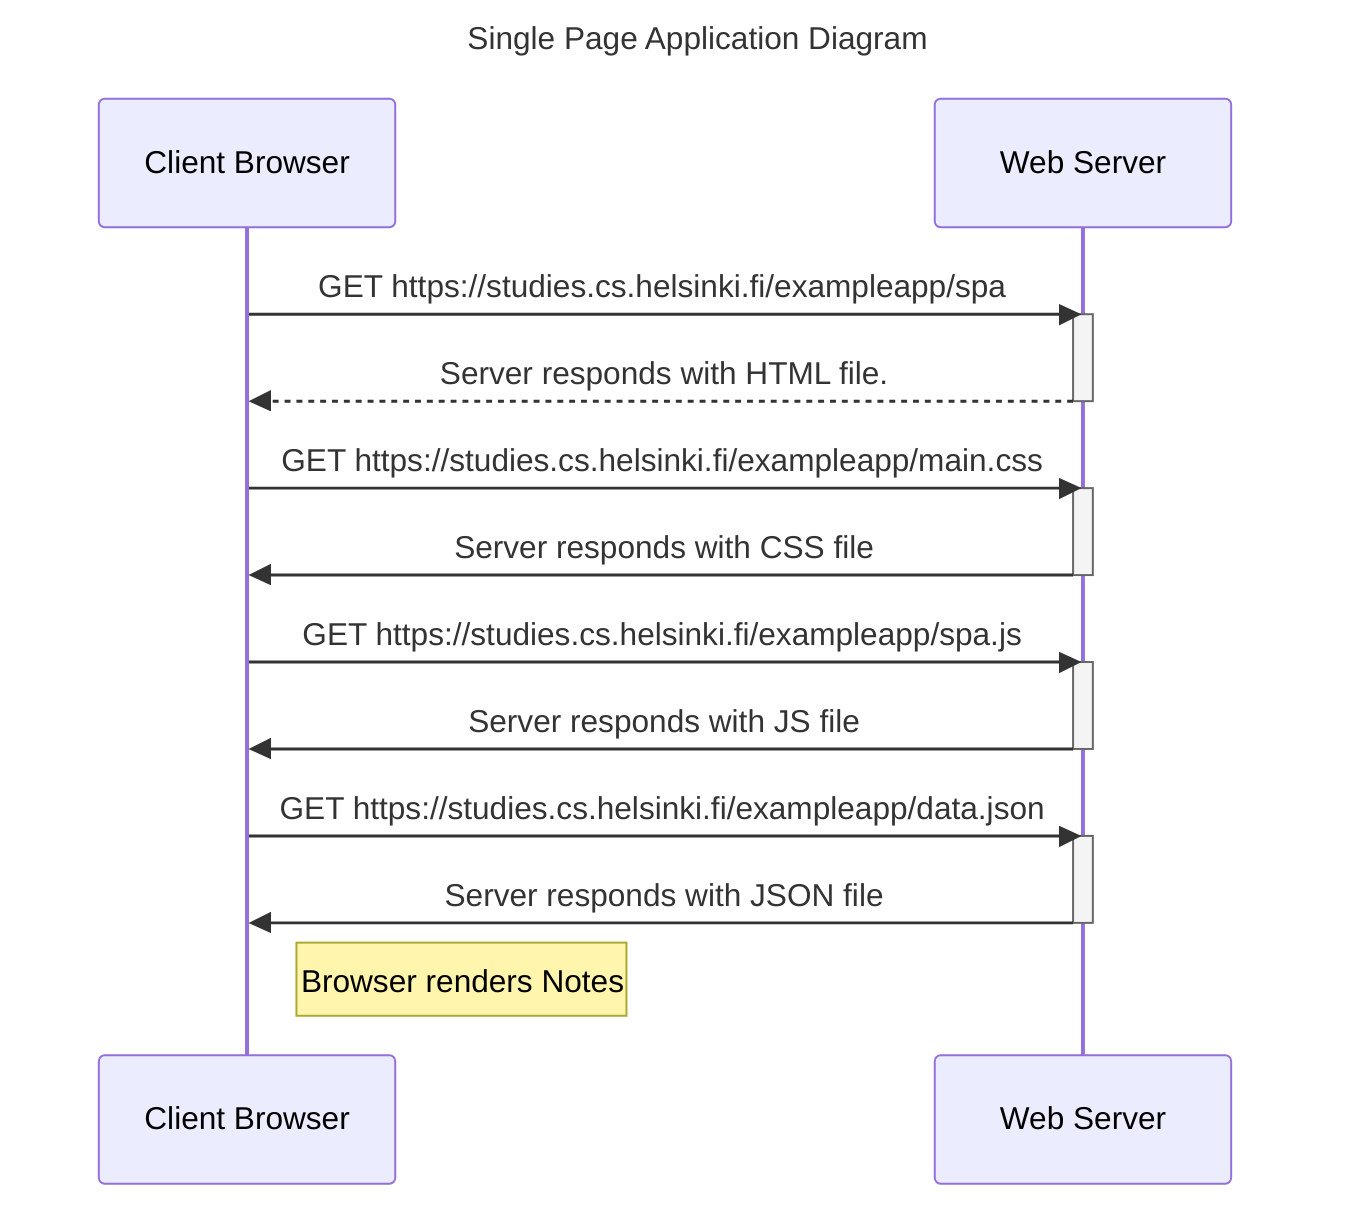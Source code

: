 sequenceDiagram
    participant browser as Client Browser
    participant server as Web Server
    Title: Single Page Application Diagram
    browser->>server: GET https://studies.cs.helsinki.fi/exampleapp/spa
    
    activate server
    server-->>browser: Server responds with HTML file.
    deactivate server
    
    browser->>server: GET https://studies.cs.helsinki.fi/exampleapp/main.css

    activate server
    server->>browser: Server responds with CSS file
    deactivate server

    browser->>server: GET https://studies.cs.helsinki.fi/exampleapp/spa.js
    
    activate server
    server->>browser: Server responds with JS file
    deactivate server

    browser->>server: GET https://studies.cs.helsinki.fi/exampleapp/data.json

    activate server
    server->>browser: Server responds with JSON file
    deactivate server

    Note right of browser: Browser renders Notes